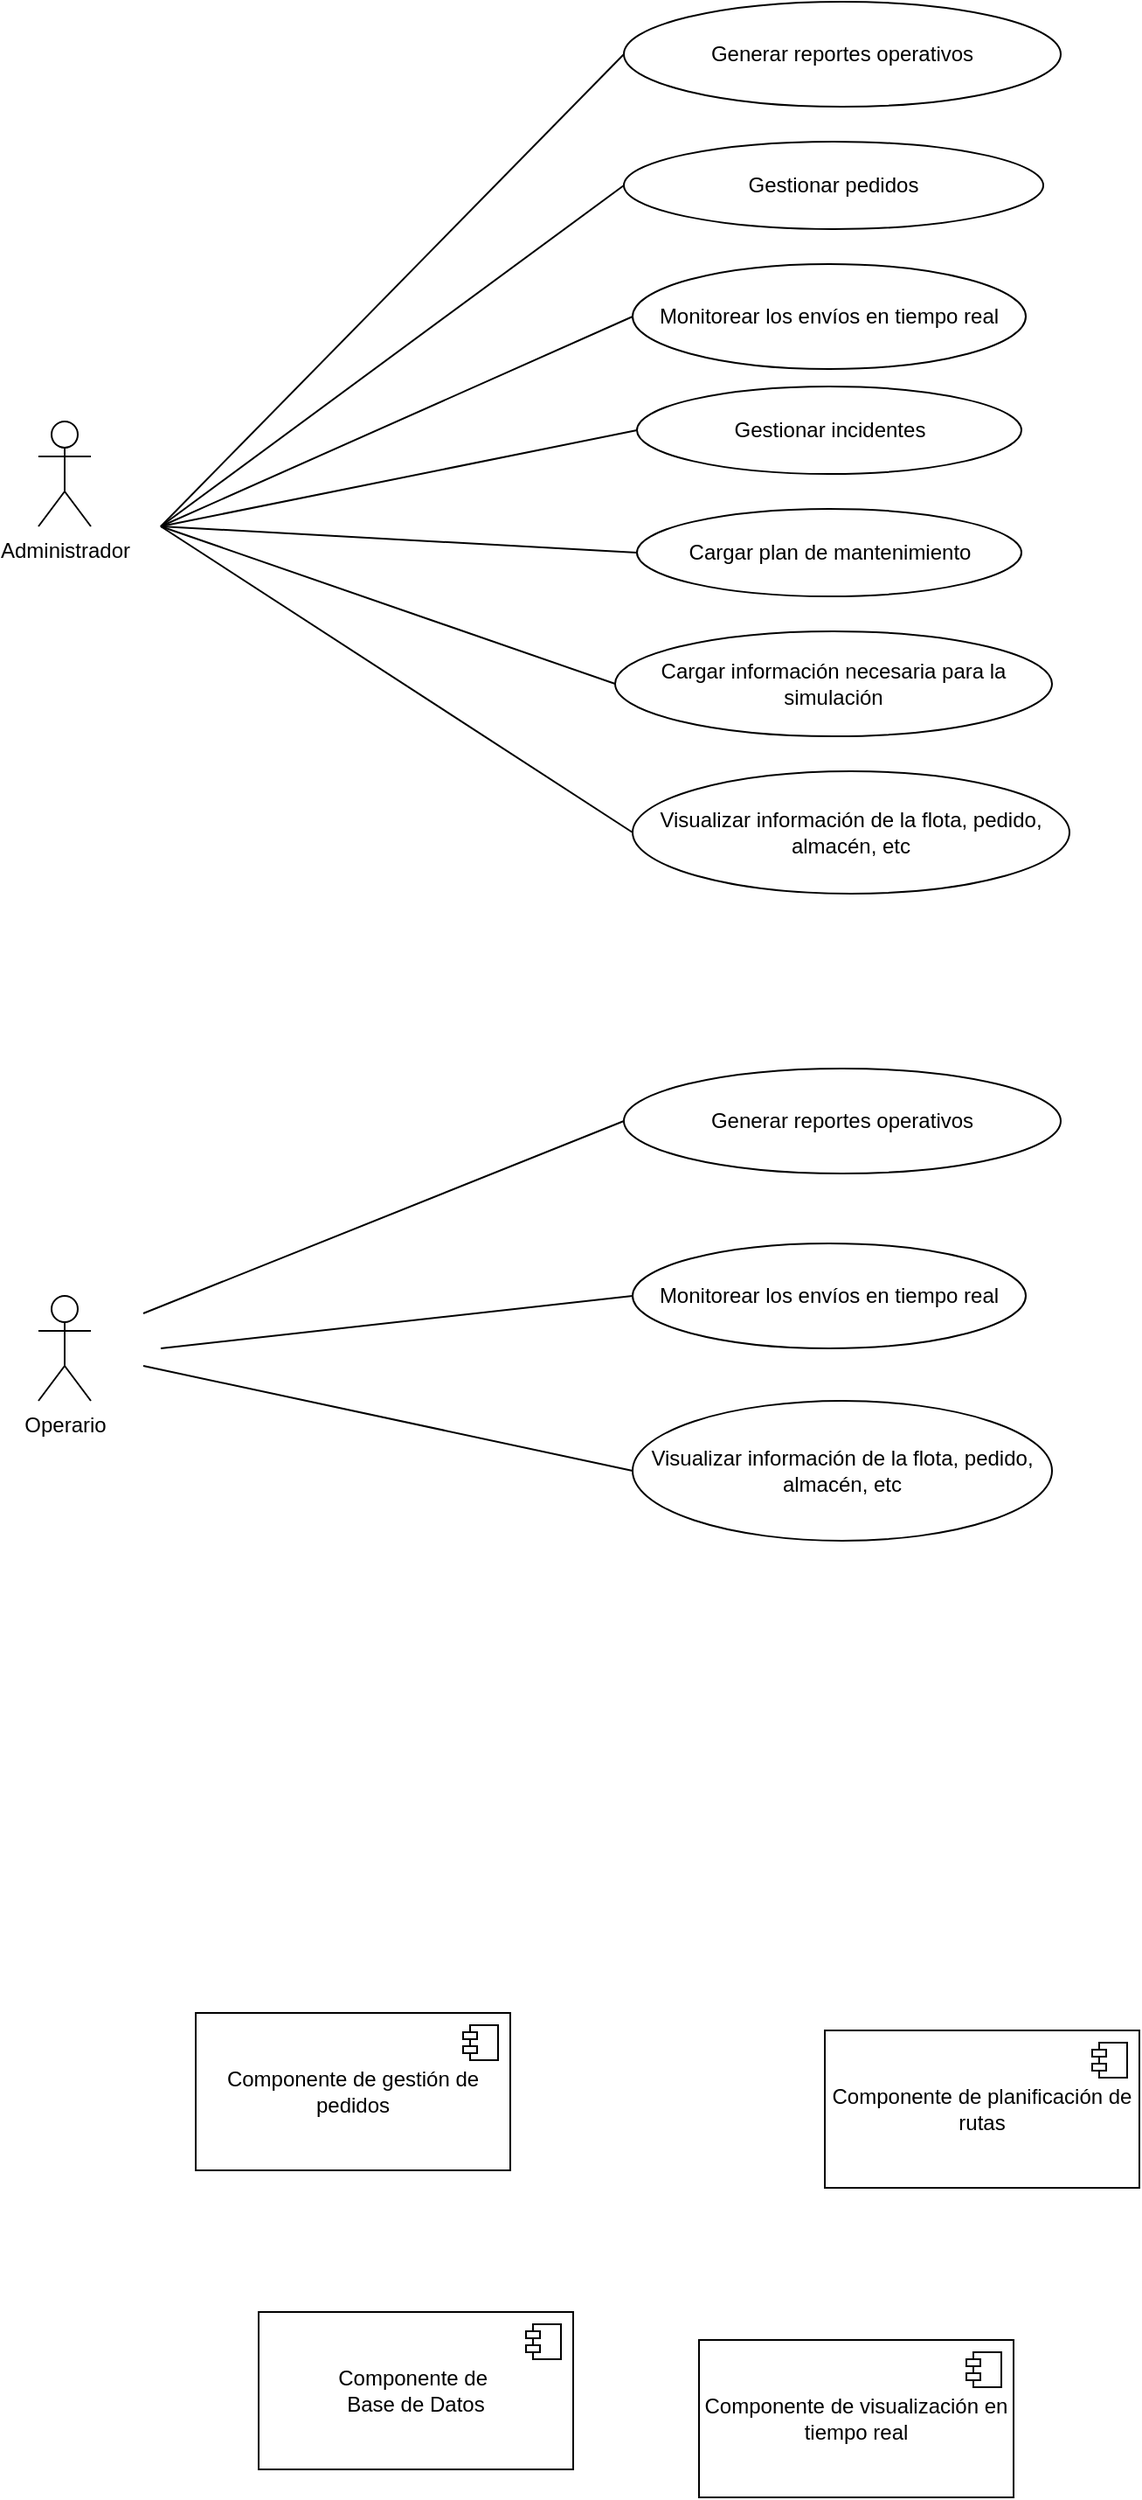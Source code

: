 <mxfile version="26.2.14">
  <diagram name="Página-1" id="nmSxP0jQd4-2qtpPqOzz">
    <mxGraphModel dx="992" dy="535" grid="0" gridSize="10" guides="1" tooltips="1" connect="1" arrows="1" fold="1" page="1" pageScale="1" pageWidth="827" pageHeight="1169" math="0" shadow="0">
      <root>
        <mxCell id="0" />
        <mxCell id="1" parent="0" />
        <mxCell id="wGvaur20EuVl2K_F-Xkp-1" value="Administrador" style="shape=umlActor;verticalLabelPosition=bottom;verticalAlign=top;html=1;outlineConnect=0;" vertex="1" parent="1">
          <mxGeometry x="130" y="270" width="30" height="60" as="geometry" />
        </mxCell>
        <mxCell id="wGvaur20EuVl2K_F-Xkp-2" value="Gestionar pedidos" style="ellipse;whiteSpace=wrap;html=1;" vertex="1" parent="1">
          <mxGeometry x="465" y="110" width="240" height="50" as="geometry" />
        </mxCell>
        <mxCell id="wGvaur20EuVl2K_F-Xkp-4" value="Monitorear los envíos en tiempo real" style="ellipse;whiteSpace=wrap;html=1;" vertex="1" parent="1">
          <mxGeometry x="470" y="180" width="225" height="60" as="geometry" />
        </mxCell>
        <mxCell id="wGvaur20EuVl2K_F-Xkp-5" value="Gestionar incidentes" style="ellipse;whiteSpace=wrap;html=1;" vertex="1" parent="1">
          <mxGeometry x="472.5" y="250" width="220" height="50" as="geometry" />
        </mxCell>
        <mxCell id="wGvaur20EuVl2K_F-Xkp-6" value="Cargar plan de mantenimiento" style="ellipse;whiteSpace=wrap;html=1;" vertex="1" parent="1">
          <mxGeometry x="472.5" y="320" width="220" height="50" as="geometry" />
        </mxCell>
        <mxCell id="wGvaur20EuVl2K_F-Xkp-7" value="Cargar información necesaria para la simulación" style="ellipse;whiteSpace=wrap;html=1;" vertex="1" parent="1">
          <mxGeometry x="460" y="390" width="250" height="60" as="geometry" />
        </mxCell>
        <mxCell id="wGvaur20EuVl2K_F-Xkp-8" value="Generar reportes operativos" style="ellipse;whiteSpace=wrap;html=1;" vertex="1" parent="1">
          <mxGeometry x="465" y="30" width="250" height="60" as="geometry" />
        </mxCell>
        <mxCell id="wGvaur20EuVl2K_F-Xkp-9" value="" style="endArrow=none;html=1;rounded=0;entryX=0;entryY=0.5;entryDx=0;entryDy=0;" edge="1" parent="1" target="wGvaur20EuVl2K_F-Xkp-8">
          <mxGeometry width="50" height="50" relative="1" as="geometry">
            <mxPoint x="200" y="330" as="sourcePoint" />
            <mxPoint x="420" y="120" as="targetPoint" />
          </mxGeometry>
        </mxCell>
        <mxCell id="wGvaur20EuVl2K_F-Xkp-10" value="" style="endArrow=none;html=1;rounded=0;entryX=0;entryY=0.5;entryDx=0;entryDy=0;" edge="1" parent="1" target="wGvaur20EuVl2K_F-Xkp-2">
          <mxGeometry width="50" height="50" relative="1" as="geometry">
            <mxPoint x="200" y="330" as="sourcePoint" />
            <mxPoint x="470" y="90" as="targetPoint" />
          </mxGeometry>
        </mxCell>
        <mxCell id="wGvaur20EuVl2K_F-Xkp-11" value="" style="endArrow=none;html=1;rounded=0;entryX=0;entryY=0.5;entryDx=0;entryDy=0;" edge="1" parent="1" target="wGvaur20EuVl2K_F-Xkp-4">
          <mxGeometry width="50" height="50" relative="1" as="geometry">
            <mxPoint x="200" y="330" as="sourcePoint" />
            <mxPoint x="475" y="165" as="targetPoint" />
          </mxGeometry>
        </mxCell>
        <mxCell id="wGvaur20EuVl2K_F-Xkp-12" value="" style="endArrow=none;html=1;rounded=0;entryX=0;entryY=0.5;entryDx=0;entryDy=0;" edge="1" parent="1" target="wGvaur20EuVl2K_F-Xkp-5">
          <mxGeometry width="50" height="50" relative="1" as="geometry">
            <mxPoint x="200" y="330" as="sourcePoint" />
            <mxPoint x="485" y="175" as="targetPoint" />
          </mxGeometry>
        </mxCell>
        <mxCell id="wGvaur20EuVl2K_F-Xkp-13" value="" style="endArrow=none;html=1;rounded=0;entryX=0;entryY=0.5;entryDx=0;entryDy=0;" edge="1" parent="1" target="wGvaur20EuVl2K_F-Xkp-6">
          <mxGeometry width="50" height="50" relative="1" as="geometry">
            <mxPoint x="200" y="330" as="sourcePoint" />
            <mxPoint x="495" y="185" as="targetPoint" />
          </mxGeometry>
        </mxCell>
        <mxCell id="wGvaur20EuVl2K_F-Xkp-15" value="Operario" style="shape=umlActor;verticalLabelPosition=bottom;verticalAlign=top;html=1;outlineConnect=0;" vertex="1" parent="1">
          <mxGeometry x="130" y="770" width="30" height="60" as="geometry" />
        </mxCell>
        <mxCell id="wGvaur20EuVl2K_F-Xkp-17" value="Monitorear los envíos en tiempo real" style="ellipse;whiteSpace=wrap;html=1;" vertex="1" parent="1">
          <mxGeometry x="470" y="740" width="225" height="60" as="geometry" />
        </mxCell>
        <mxCell id="wGvaur20EuVl2K_F-Xkp-21" value="Generar reportes operativos" style="ellipse;whiteSpace=wrap;html=1;" vertex="1" parent="1">
          <mxGeometry x="465" y="640" width="250" height="60" as="geometry" />
        </mxCell>
        <mxCell id="wGvaur20EuVl2K_F-Xkp-22" value="" style="endArrow=none;html=1;rounded=0;entryX=0;entryY=0.5;entryDx=0;entryDy=0;" edge="1" parent="1" target="wGvaur20EuVl2K_F-Xkp-21">
          <mxGeometry width="50" height="50" relative="1" as="geometry">
            <mxPoint x="190" y="780" as="sourcePoint" />
            <mxPoint x="420" y="620" as="targetPoint" />
          </mxGeometry>
        </mxCell>
        <mxCell id="wGvaur20EuVl2K_F-Xkp-24" value="" style="endArrow=none;html=1;rounded=0;entryX=0;entryY=0.5;entryDx=0;entryDy=0;" edge="1" parent="1" target="wGvaur20EuVl2K_F-Xkp-17">
          <mxGeometry width="50" height="50" relative="1" as="geometry">
            <mxPoint x="200" y="800" as="sourcePoint" />
            <mxPoint x="475" y="665" as="targetPoint" />
          </mxGeometry>
        </mxCell>
        <mxCell id="wGvaur20EuVl2K_F-Xkp-25" value="" style="endArrow=none;html=1;rounded=0;entryX=0;entryY=0.5;entryDx=0;entryDy=0;" edge="1" parent="1" target="wGvaur20EuVl2K_F-Xkp-28">
          <mxGeometry width="50" height="50" relative="1" as="geometry">
            <mxPoint x="190" y="810" as="sourcePoint" />
            <mxPoint x="472.5" y="785" as="targetPoint" />
          </mxGeometry>
        </mxCell>
        <mxCell id="wGvaur20EuVl2K_F-Xkp-28" value="Visualizar información de la flota, pedido, almacén, etc" style="ellipse;whiteSpace=wrap;html=1;" vertex="1" parent="1">
          <mxGeometry x="470" y="830" width="240" height="80" as="geometry" />
        </mxCell>
        <mxCell id="wGvaur20EuVl2K_F-Xkp-29" value="Visualizar información de la flota, pedido, almacén, etc" style="ellipse;whiteSpace=wrap;html=1;" vertex="1" parent="1">
          <mxGeometry x="470" y="470" width="250" height="70" as="geometry" />
        </mxCell>
        <mxCell id="wGvaur20EuVl2K_F-Xkp-31" value="" style="endArrow=none;html=1;rounded=0;entryX=0;entryY=0.5;entryDx=0;entryDy=0;" edge="1" parent="1" target="wGvaur20EuVl2K_F-Xkp-7">
          <mxGeometry width="50" height="50" relative="1" as="geometry">
            <mxPoint x="200" y="330" as="sourcePoint" />
            <mxPoint x="483" y="355" as="targetPoint" />
          </mxGeometry>
        </mxCell>
        <mxCell id="wGvaur20EuVl2K_F-Xkp-32" value="" style="endArrow=none;html=1;rounded=0;entryX=0;entryY=0.5;entryDx=0;entryDy=0;" edge="1" parent="1" target="wGvaur20EuVl2K_F-Xkp-29">
          <mxGeometry width="50" height="50" relative="1" as="geometry">
            <mxPoint x="200" y="330" as="sourcePoint" />
            <mxPoint x="493" y="365" as="targetPoint" />
          </mxGeometry>
        </mxCell>
        <mxCell id="wGvaur20EuVl2K_F-Xkp-33" value="Componente de gestión de pedidos" style="html=1;dropTarget=0;whiteSpace=wrap;" vertex="1" parent="1">
          <mxGeometry x="220" y="1180" width="180" height="90" as="geometry" />
        </mxCell>
        <mxCell id="wGvaur20EuVl2K_F-Xkp-34" value="" style="shape=module;jettyWidth=8;jettyHeight=4;" vertex="1" parent="wGvaur20EuVl2K_F-Xkp-33">
          <mxGeometry x="1" width="20" height="20" relative="1" as="geometry">
            <mxPoint x="-27" y="7" as="offset" />
          </mxGeometry>
        </mxCell>
        <mxCell id="wGvaur20EuVl2K_F-Xkp-35" value="Componente de planificación de rutas" style="html=1;dropTarget=0;whiteSpace=wrap;" vertex="1" parent="1">
          <mxGeometry x="580" y="1190" width="180" height="90" as="geometry" />
        </mxCell>
        <mxCell id="wGvaur20EuVl2K_F-Xkp-36" value="" style="shape=module;jettyWidth=8;jettyHeight=4;" vertex="1" parent="wGvaur20EuVl2K_F-Xkp-35">
          <mxGeometry x="1" width="20" height="20" relative="1" as="geometry">
            <mxPoint x="-27" y="7" as="offset" />
          </mxGeometry>
        </mxCell>
        <mxCell id="wGvaur20EuVl2K_F-Xkp-37" value="&lt;span&gt;Componente de visualización en tiempo real&lt;/span&gt;" style="html=1;dropTarget=0;whiteSpace=wrap;fontStyle=0" vertex="1" parent="1">
          <mxGeometry x="508" y="1367" width="180" height="90" as="geometry" />
        </mxCell>
        <mxCell id="wGvaur20EuVl2K_F-Xkp-38" value="" style="shape=module;jettyWidth=8;jettyHeight=4;" vertex="1" parent="wGvaur20EuVl2K_F-Xkp-37">
          <mxGeometry x="1" width="20" height="20" relative="1" as="geometry">
            <mxPoint x="-27" y="7" as="offset" />
          </mxGeometry>
        </mxCell>
        <mxCell id="wGvaur20EuVl2K_F-Xkp-40" value="&lt;span&gt;Componente de&amp;nbsp;&lt;/span&gt;&lt;div&gt;&lt;span&gt;Base de Datos&lt;/span&gt;&lt;/div&gt;" style="html=1;dropTarget=0;whiteSpace=wrap;fontStyle=0" vertex="1" parent="1">
          <mxGeometry x="256" y="1351" width="180" height="90" as="geometry" />
        </mxCell>
        <mxCell id="wGvaur20EuVl2K_F-Xkp-41" value="" style="shape=module;jettyWidth=8;jettyHeight=4;" vertex="1" parent="wGvaur20EuVl2K_F-Xkp-40">
          <mxGeometry x="1" width="20" height="20" relative="1" as="geometry">
            <mxPoint x="-27" y="7" as="offset" />
          </mxGeometry>
        </mxCell>
      </root>
    </mxGraphModel>
  </diagram>
</mxfile>
